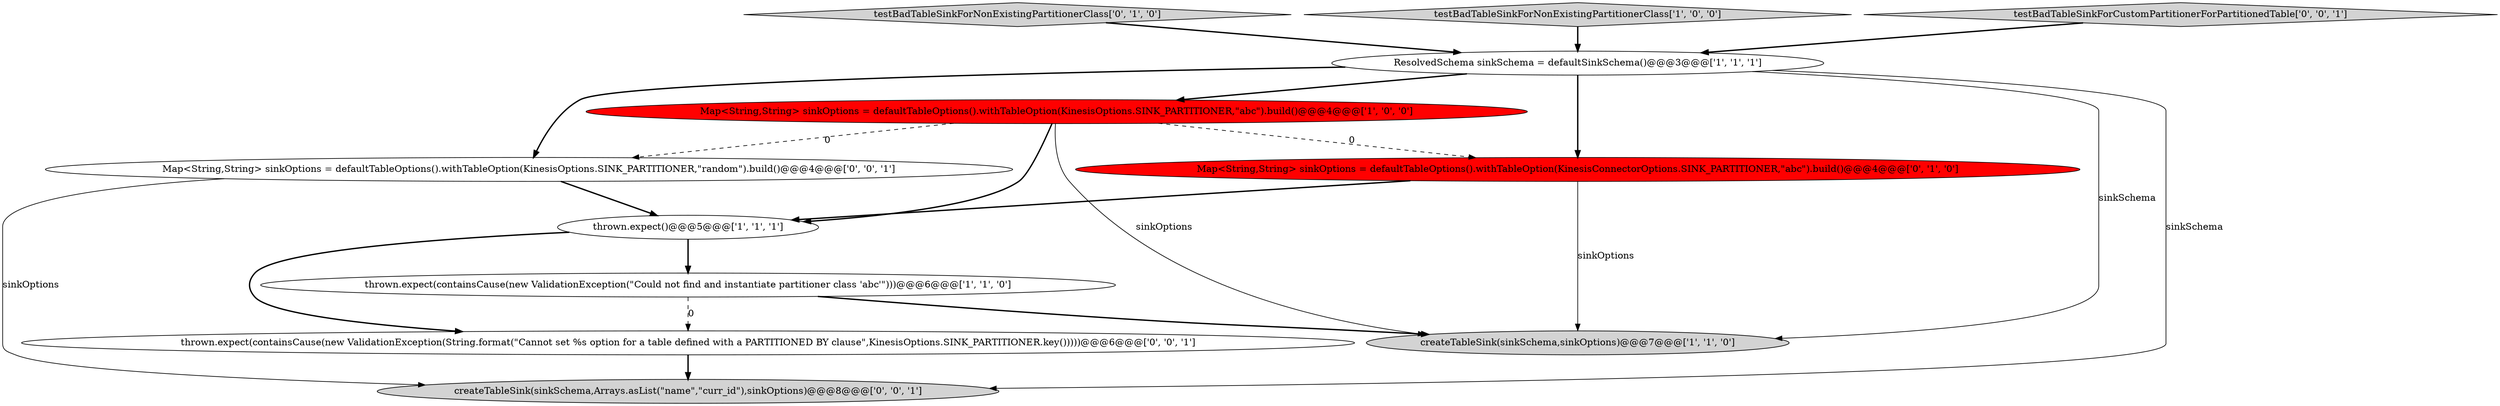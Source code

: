 digraph {
0 [style = filled, label = "ResolvedSchema sinkSchema = defaultSinkSchema()@@@3@@@['1', '1', '1']", fillcolor = white, shape = ellipse image = "AAA0AAABBB1BBB"];
4 [style = filled, label = "createTableSink(sinkSchema,sinkOptions)@@@7@@@['1', '1', '0']", fillcolor = lightgray, shape = ellipse image = "AAA0AAABBB1BBB"];
2 [style = filled, label = "thrown.expect()@@@5@@@['1', '1', '1']", fillcolor = white, shape = ellipse image = "AAA0AAABBB1BBB"];
5 [style = filled, label = "thrown.expect(containsCause(new ValidationException(\"Could not find and instantiate partitioner class 'abc'\")))@@@6@@@['1', '1', '0']", fillcolor = white, shape = ellipse image = "AAA0AAABBB1BBB"];
9 [style = filled, label = "Map<String,String> sinkOptions = defaultTableOptions().withTableOption(KinesisOptions.SINK_PARTITIONER,\"random\").build()@@@4@@@['0', '0', '1']", fillcolor = white, shape = ellipse image = "AAA0AAABBB3BBB"];
11 [style = filled, label = "createTableSink(sinkSchema,Arrays.asList(\"name\",\"curr_id\"),sinkOptions)@@@8@@@['0', '0', '1']", fillcolor = lightgray, shape = ellipse image = "AAA0AAABBB3BBB"];
6 [style = filled, label = "Map<String,String> sinkOptions = defaultTableOptions().withTableOption(KinesisConnectorOptions.SINK_PARTITIONER,\"abc\").build()@@@4@@@['0', '1', '0']", fillcolor = red, shape = ellipse image = "AAA1AAABBB2BBB"];
10 [style = filled, label = "thrown.expect(containsCause(new ValidationException(String.format(\"Cannot set %s option for a table defined with a PARTITIONED BY clause\",KinesisOptions.SINK_PARTITIONER.key()))))@@@6@@@['0', '0', '1']", fillcolor = white, shape = ellipse image = "AAA0AAABBB3BBB"];
7 [style = filled, label = "testBadTableSinkForNonExistingPartitionerClass['0', '1', '0']", fillcolor = lightgray, shape = diamond image = "AAA0AAABBB2BBB"];
3 [style = filled, label = "testBadTableSinkForNonExistingPartitionerClass['1', '0', '0']", fillcolor = lightgray, shape = diamond image = "AAA0AAABBB1BBB"];
8 [style = filled, label = "testBadTableSinkForCustomPartitionerForPartitionedTable['0', '0', '1']", fillcolor = lightgray, shape = diamond image = "AAA0AAABBB3BBB"];
1 [style = filled, label = "Map<String,String> sinkOptions = defaultTableOptions().withTableOption(KinesisOptions.SINK_PARTITIONER,\"abc\").build()@@@4@@@['1', '0', '0']", fillcolor = red, shape = ellipse image = "AAA1AAABBB1BBB"];
0->9 [style = bold, label=""];
6->4 [style = solid, label="sinkOptions"];
0->6 [style = bold, label=""];
9->2 [style = bold, label=""];
0->4 [style = solid, label="sinkSchema"];
1->9 [style = dashed, label="0"];
7->0 [style = bold, label=""];
0->11 [style = solid, label="sinkSchema"];
2->10 [style = bold, label=""];
1->4 [style = solid, label="sinkOptions"];
3->0 [style = bold, label=""];
6->2 [style = bold, label=""];
8->0 [style = bold, label=""];
9->11 [style = solid, label="sinkOptions"];
5->10 [style = dashed, label="0"];
1->6 [style = dashed, label="0"];
0->1 [style = bold, label=""];
5->4 [style = bold, label=""];
1->2 [style = bold, label=""];
2->5 [style = bold, label=""];
10->11 [style = bold, label=""];
}
